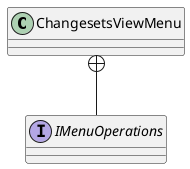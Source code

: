@startuml
class ChangesetsViewMenu {
}
interface IMenuOperations {
}
ChangesetsViewMenu +-- IMenuOperations
@enduml
